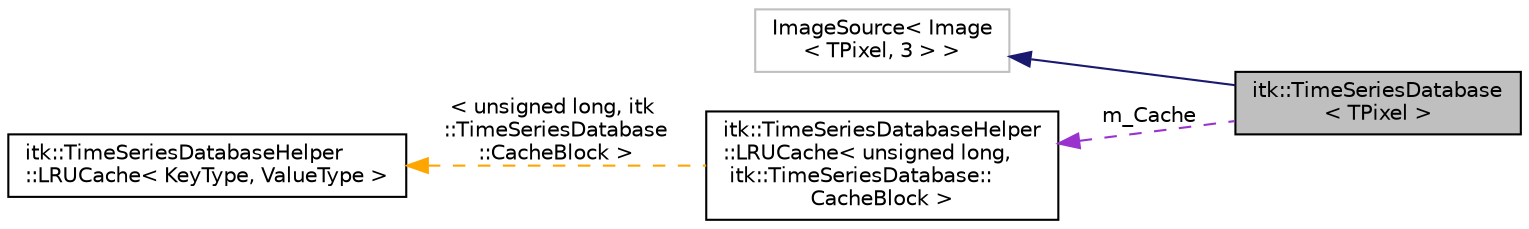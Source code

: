 digraph "itk::TimeSeriesDatabase&lt; TPixel &gt;"
{
  bgcolor="transparent";
  edge [fontname="Helvetica",fontsize="10",labelfontname="Helvetica",labelfontsize="10"];
  node [fontname="Helvetica",fontsize="10",shape=record];
  rankdir="LR";
  Node2 [label="itk::TimeSeriesDatabase\l\< TPixel \>",height=0.2,width=0.4,color="black", fillcolor="grey75", style="filled", fontcolor="black"];
  Node3 -> Node2 [dir="back",color="midnightblue",fontsize="10",style="solid",fontname="Helvetica"];
  Node3 [label="ImageSource\< Image\l\< TPixel, 3 \> \>",height=0.2,width=0.4,color="grey75"];
  Node4 -> Node2 [dir="back",color="darkorchid3",fontsize="10",style="dashed",label=" m_Cache" ,fontname="Helvetica"];
  Node4 [label="itk::TimeSeriesDatabaseHelper\l::LRUCache\< unsigned long,\l itk::TimeSeriesDatabase::\lCacheBlock \>",height=0.2,width=0.4,color="black",URL="$classitk_1_1TimeSeriesDatabaseHelper_1_1LRUCache.html"];
  Node5 -> Node4 [dir="back",color="orange",fontsize="10",style="dashed",label=" \< unsigned long, itk\l::TimeSeriesDatabase\l::CacheBlock \>" ,fontname="Helvetica"];
  Node5 [label="itk::TimeSeriesDatabaseHelper\l::LRUCache\< KeyType, ValueType \>",height=0.2,width=0.4,color="black",URL="$classitk_1_1TimeSeriesDatabaseHelper_1_1LRUCache.html"];
}

